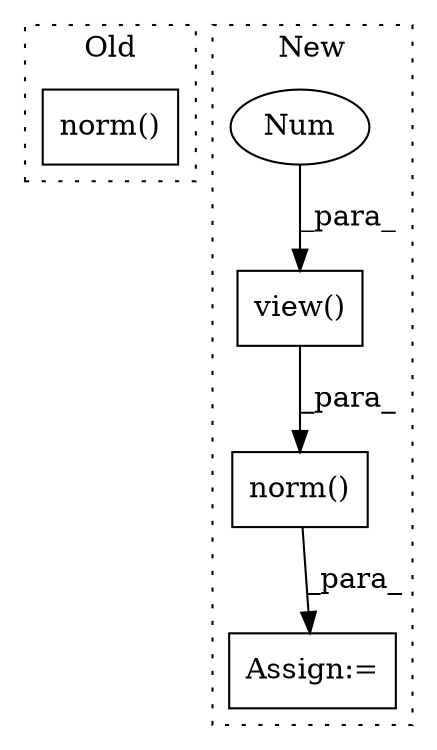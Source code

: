 digraph G {
subgraph cluster0 {
1 [label="norm()" a="75" s="3591,3610" l="15,1" shape="box"];
label = "Old";
style="dotted";
}
subgraph cluster1 {
2 [label="view()" a="75" s="3659,3673" l="9,1" shape="box"];
3 [label="Num" a="76" s="3668" l="2" shape="ellipse"];
4 [label="Assign:=" a="68" s="3753" l="3" shape="box"];
5 [label="norm()" a="75" s="3648,3674" l="11,9" shape="box"];
label = "New";
style="dotted";
}
2 -> 5 [label="_para_"];
3 -> 2 [label="_para_"];
5 -> 4 [label="_para_"];
}